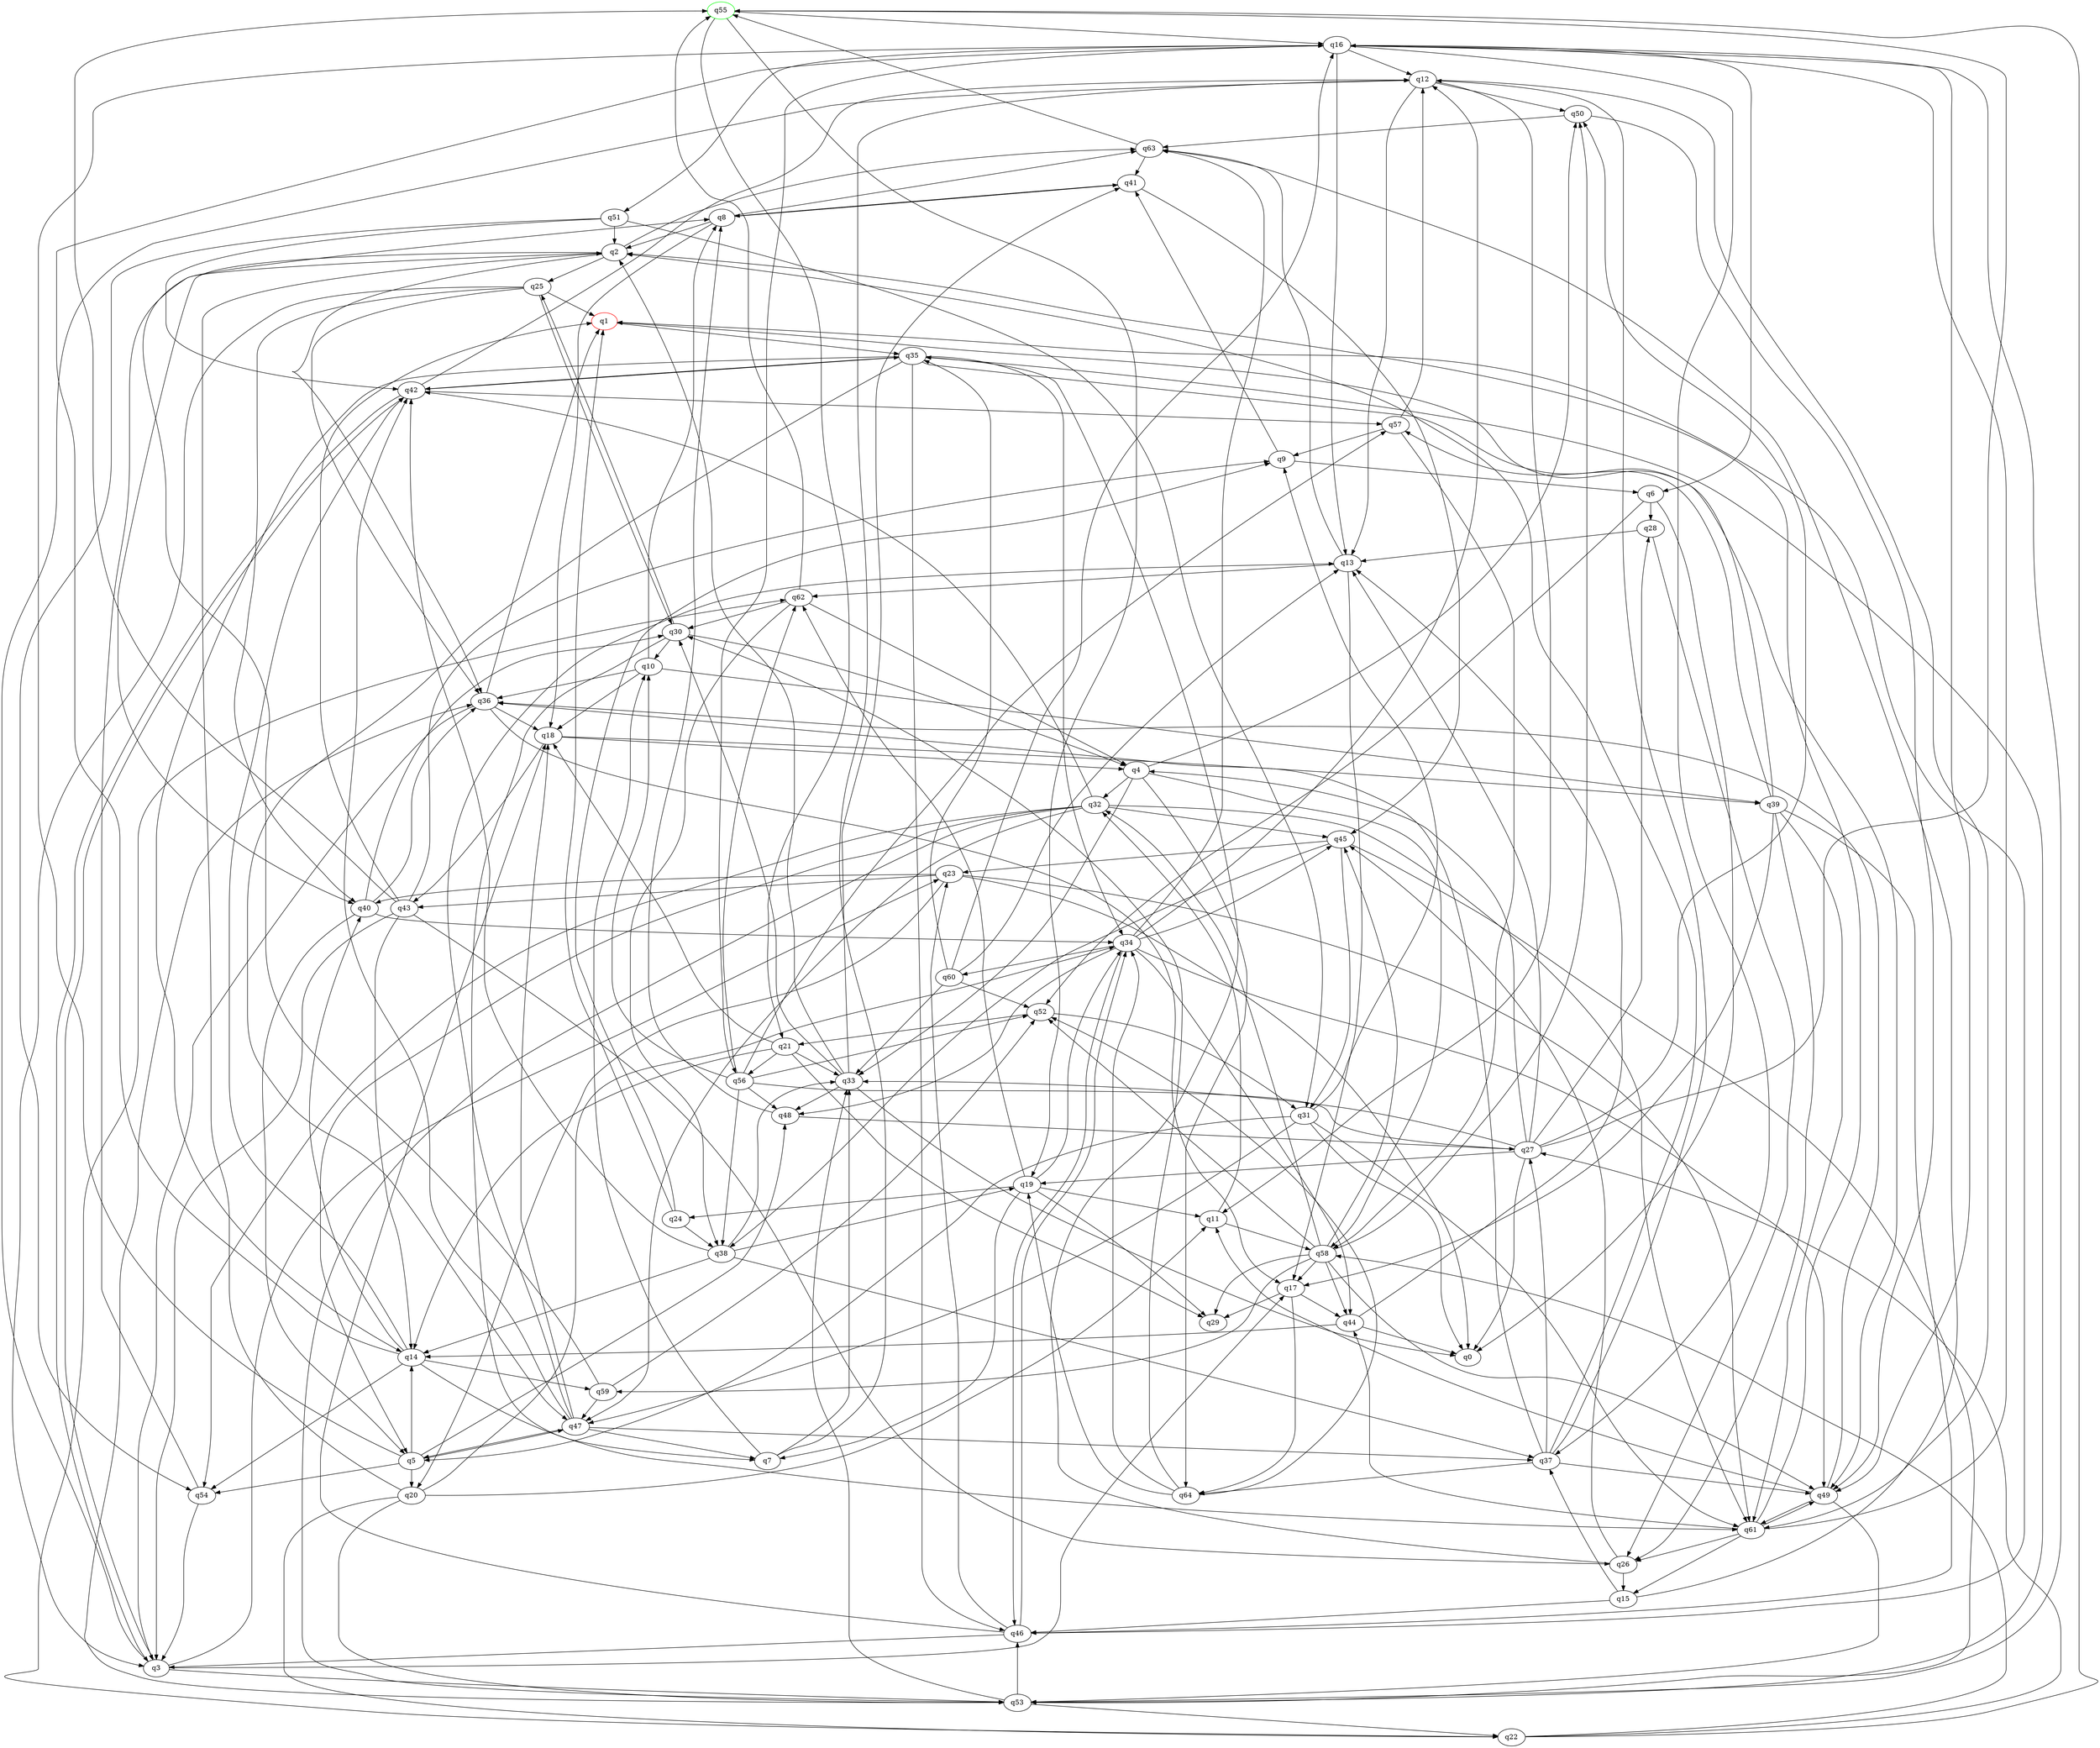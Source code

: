 digraph A{
q55 [initial=1,color=green];
q1 [final=1,color=red];
q1 -> q35;
q2 -> q25;
q2 -> q36;
q2 -> q40;
q2 -> q63;
q3 -> q12;
q3 -> q17;
q3 -> q23;
q3 -> q42;
q3 -> q53;
q4 -> q32;
q4 -> q33;
q4 -> q50;
q4 -> q58;
q4 -> q64;
q5 -> q14;
q5 -> q16;
q5 -> q20;
q5 -> q47;
q5 -> q48;
q5 -> q54;
q6 -> q0;
q6 -> q28;
q6 -> q52;
q7 -> q10;
q7 -> q12;
q7 -> q33;
q8 -> q2;
q8 -> q18;
q8 -> q41;
q8 -> q63;
q9 -> q6;
q9 -> q41;
q10 -> q8;
q10 -> q18;
q10 -> q36;
q10 -> q39;
q11 -> q32;
q11 -> q58;
q12 -> q11;
q12 -> q13;
q12 -> q50;
q12 -> q61;
q13 -> q17;
q13 -> q62;
q13 -> q63;
q14 -> q16;
q14 -> q40;
q14 -> q42;
q14 -> q54;
q14 -> q59;
q14 -> q61;
q15 -> q37;
q15 -> q46;
q15 -> q63;
q16 -> q6;
q16 -> q12;
q16 -> q13;
q16 -> q37;
q16 -> q49;
q16 -> q51;
q16 -> q53;
q16 -> q56;
q17 -> q29;
q17 -> q44;
q17 -> q64;
q18 -> q4;
q18 -> q39;
q18 -> q43;
q19 -> q7;
q19 -> q11;
q19 -> q24;
q19 -> q29;
q19 -> q34;
q19 -> q62;
q20 -> q2;
q20 -> q11;
q20 -> q22;
q20 -> q34;
q20 -> q53;
q21 -> q14;
q21 -> q18;
q21 -> q29;
q21 -> q33;
q21 -> q56;
q22 -> q27;
q22 -> q55;
q22 -> q58;
q22 -> q62;
q23 -> q0;
q23 -> q20;
q23 -> q40;
q23 -> q43;
q23 -> q61;
q24 -> q1;
q24 -> q9;
q24 -> q38;
q25 -> q1;
q25 -> q3;
q25 -> q30;
q25 -> q36;
q25 -> q40;
q26 -> q15;
q26 -> q35;
q26 -> q45;
q27 -> q0;
q27 -> q4;
q27 -> q13;
q27 -> q19;
q27 -> q28;
q27 -> q33;
q27 -> q50;
q27 -> q55;
q28 -> q13;
q28 -> q26;
q30 -> q4;
q30 -> q7;
q30 -> q10;
q30 -> q25;
q31 -> q0;
q31 -> q5;
q31 -> q9;
q31 -> q47;
q31 -> q61;
q32 -> q5;
q32 -> q42;
q32 -> q45;
q32 -> q47;
q32 -> q53;
q32 -> q54;
q32 -> q61;
q33 -> q0;
q33 -> q2;
q33 -> q30;
q33 -> q41;
q33 -> q48;
q34 -> q12;
q34 -> q44;
q34 -> q45;
q34 -> q46;
q34 -> q48;
q34 -> q49;
q34 -> q60;
q34 -> q63;
q35 -> q14;
q35 -> q34;
q35 -> q42;
q35 -> q46;
q35 -> q47;
q35 -> q49;
q36 -> q1;
q36 -> q3;
q36 -> q17;
q36 -> q18;
q37 -> q2;
q37 -> q12;
q37 -> q27;
q37 -> q36;
q37 -> q49;
q37 -> q64;
q38 -> q14;
q38 -> q19;
q38 -> q33;
q38 -> q37;
q38 -> q42;
q39 -> q1;
q39 -> q17;
q39 -> q26;
q39 -> q46;
q39 -> q57;
q39 -> q61;
q40 -> q5;
q40 -> q30;
q40 -> q34;
q40 -> q36;
q41 -> q8;
q41 -> q45;
q42 -> q3;
q42 -> q12;
q42 -> q35;
q42 -> q57;
q43 -> q1;
q43 -> q3;
q43 -> q9;
q43 -> q14;
q43 -> q26;
q43 -> q55;
q44 -> q0;
q44 -> q13;
q44 -> q14;
q45 -> q23;
q45 -> q31;
q45 -> q38;
q45 -> q53;
q46 -> q1;
q46 -> q3;
q46 -> q18;
q46 -> q23;
q46 -> q34;
q47 -> q5;
q47 -> q7;
q47 -> q13;
q47 -> q18;
q47 -> q37;
q47 -> q42;
q48 -> q8;
q48 -> q27;
q49 -> q11;
q49 -> q36;
q49 -> q53;
q49 -> q61;
q50 -> q49;
q50 -> q63;
q51 -> q2;
q51 -> q31;
q51 -> q42;
q51 -> q54;
q52 -> q21;
q52 -> q31;
q53 -> q22;
q53 -> q33;
q53 -> q35;
q53 -> q36;
q53 -> q46;
q54 -> q2;
q54 -> q3;
q55 -> q16;
q55 -> q19;
q55 -> q21;
q56 -> q10;
q56 -> q27;
q56 -> q38;
q56 -> q48;
q56 -> q52;
q56 -> q57;
q56 -> q62;
q57 -> q9;
q57 -> q12;
q57 -> q58;
q58 -> q17;
q58 -> q29;
q58 -> q32;
q58 -> q44;
q58 -> q45;
q58 -> q49;
q58 -> q50;
q58 -> q52;
q58 -> q59;
q59 -> q8;
q59 -> q47;
q59 -> q52;
q60 -> q13;
q60 -> q16;
q60 -> q33;
q60 -> q35;
q60 -> q52;
q61 -> q2;
q61 -> q15;
q61 -> q16;
q61 -> q26;
q61 -> q44;
q61 -> q49;
q62 -> q4;
q62 -> q30;
q62 -> q38;
q62 -> q55;
q63 -> q41;
q63 -> q55;
q64 -> q19;
q64 -> q30;
q64 -> q34;
q64 -> q52;
}